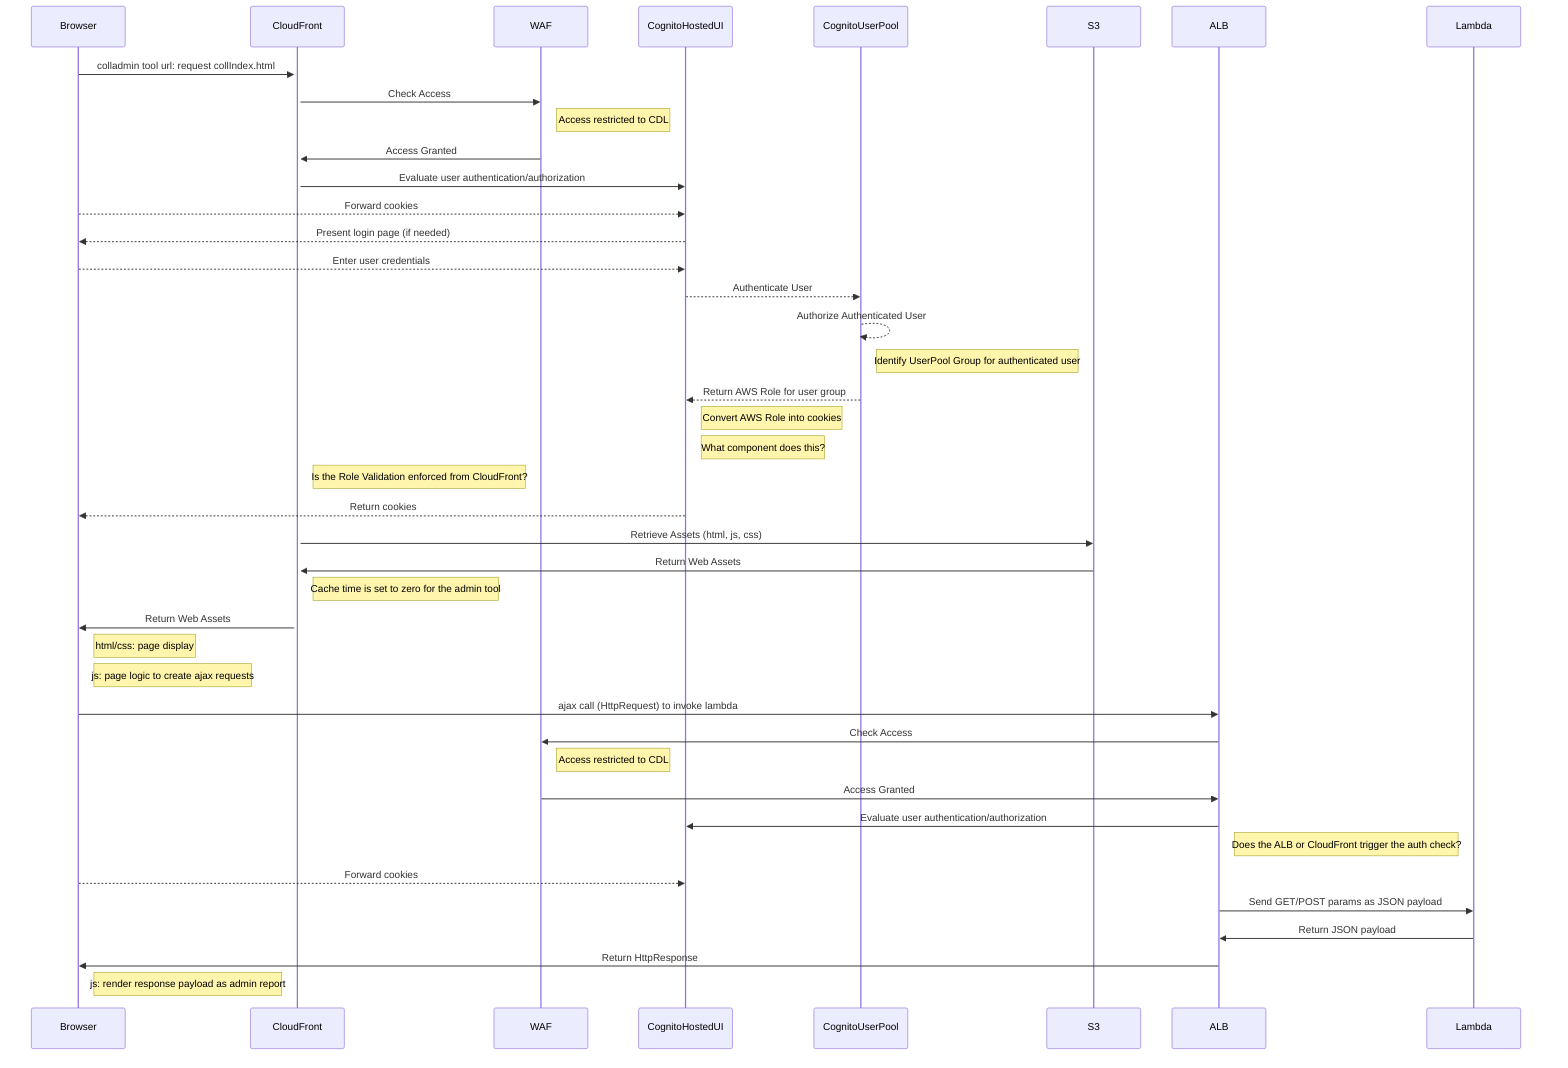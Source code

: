 sequenceDiagram
    Browser->>+CloudFront: colladmin tool url: request collIndex.html
    CloudFront->>WAF: Check Access
    Note right of WAF: Access restricted to CDL
    WAF->>CloudFront: Access Granted
    CloudFront->>CognitoHostedUI: Evaluate user authentication/authorization
    Browser-->>CognitoHostedUI: Forward cookies
    CognitoHostedUI-->>Browser: Present login page (if needed)
    Browser-->>CognitoHostedUI: Enter user credentials
    CognitoHostedUI-->>CognitoUserPool: Authenticate User
    CognitoUserPool-->>CognitoUserPool: Authorize Authenticated User
    Note right of CognitoUserPool: Identify UserPool Group for authenticated user
    CognitoUserPool-->>CognitoHostedUI: Return AWS Role for user group
    Note right of CognitoHostedUI: Convert AWS Role into cookies
    Note right of CognitoHostedUI: What component does this?
    Note right of CloudFront: Is the Role Validation enforced from CloudFront?
    CognitoHostedUI-->>Browser: Return cookies
    CloudFront->>S3: Retrieve Assets (html, js, css)
    S3->>CloudFront: Return Web Assets
    Note right of CloudFront: Cache time is set to zero for the admin tool
    CloudFront->>Browser: Return Web Assets
    Note right of Browser: html/css: page display
    Note right of Browser: js: page logic to create ajax requests
    Browser->>ALB: ajax call (HttpRequest) to invoke lambda
    ALB->>WAF: Check Access
    Note right of WAF: Access restricted to CDL
    WAF->>ALB: Access Granted
    ALB->>CognitoHostedUI: Evaluate user authentication/authorization
    Note right of ALB: Does the ALB or CloudFront trigger the auth check?
    Browser-->>CognitoHostedUI: Forward cookies
    ALB->>Lambda: Send GET/POST params as JSON payload
    Lambda->>ALB: Return JSON payload
    ALB->>Browser: Return HttpResponse
    Note right of Browser: js: render response payload as admin report
